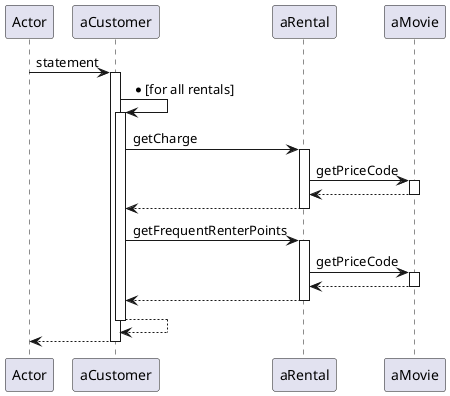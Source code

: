 @startuml

Actor -> aCustomer ++ : statement
aCustomer -> aCustomer ++ : * [for all rentals]
aCustomer -> aRental ++ : getCharge
aRental -> aMovie ++ : getPriceCode
return
return

aCustomer -> aRental ++ : getFrequentRenterPoints
aRental -> aMovie ++ : getPriceCode
return
return
return
return

@enduml